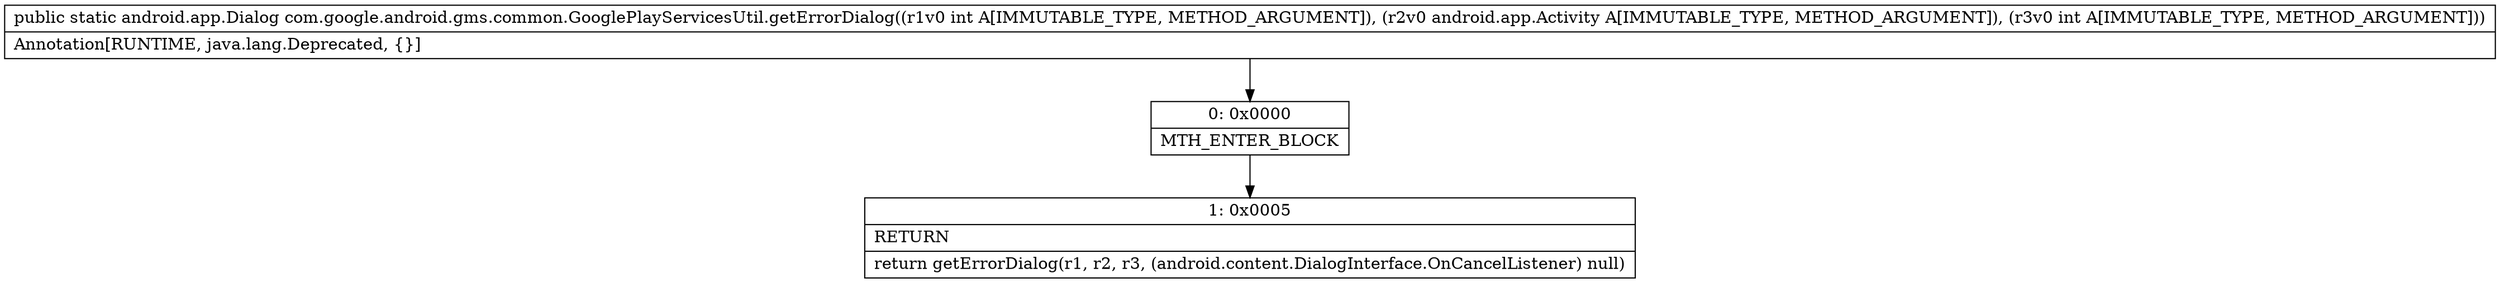 digraph "CFG forcom.google.android.gms.common.GooglePlayServicesUtil.getErrorDialog(ILandroid\/app\/Activity;I)Landroid\/app\/Dialog;" {
Node_0 [shape=record,label="{0\:\ 0x0000|MTH_ENTER_BLOCK\l}"];
Node_1 [shape=record,label="{1\:\ 0x0005|RETURN\l|return getErrorDialog(r1, r2, r3, (android.content.DialogInterface.OnCancelListener) null)\l}"];
MethodNode[shape=record,label="{public static android.app.Dialog com.google.android.gms.common.GooglePlayServicesUtil.getErrorDialog((r1v0 int A[IMMUTABLE_TYPE, METHOD_ARGUMENT]), (r2v0 android.app.Activity A[IMMUTABLE_TYPE, METHOD_ARGUMENT]), (r3v0 int A[IMMUTABLE_TYPE, METHOD_ARGUMENT]))  | Annotation[RUNTIME, java.lang.Deprecated, \{\}]\l}"];
MethodNode -> Node_0;
Node_0 -> Node_1;
}

